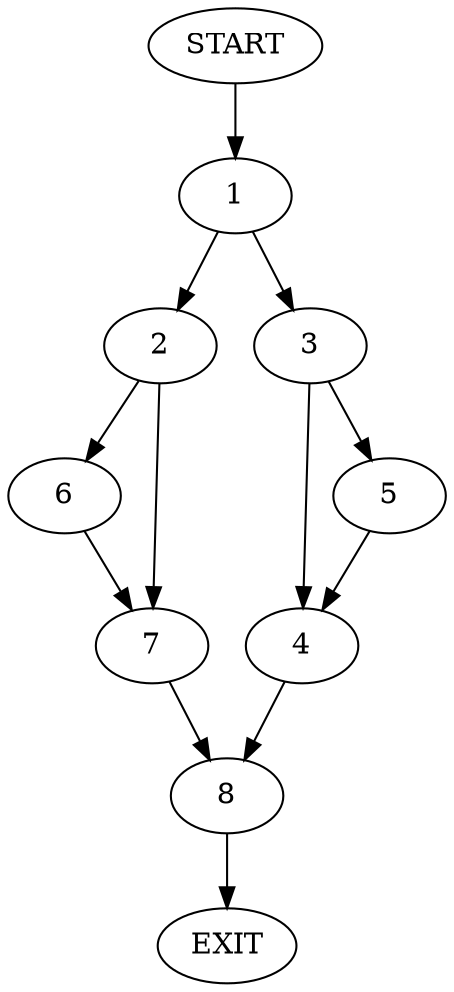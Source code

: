 digraph {
0 [label="START"]
9 [label="EXIT"]
0 -> 1
1 -> 2
1 -> 3
3 -> 4
3 -> 5
2 -> 6
2 -> 7
7 -> 8
6 -> 7
8 -> 9
5 -> 4
4 -> 8
}
